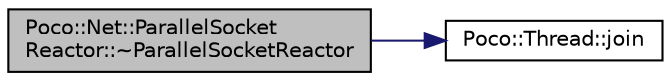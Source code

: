 digraph "Poco::Net::ParallelSocketReactor::~ParallelSocketReactor"
{
 // LATEX_PDF_SIZE
  edge [fontname="Helvetica",fontsize="10",labelfontname="Helvetica",labelfontsize="10"];
  node [fontname="Helvetica",fontsize="10",shape=record];
  rankdir="LR";
  Node1 [label="Poco::Net::ParallelSocket\lReactor::~ParallelSocketReactor",height=0.2,width=0.4,color="black", fillcolor="grey75", style="filled", fontcolor="black",tooltip=" "];
  Node1 -> Node2 [color="midnightblue",fontsize="10",style="solid",fontname="Helvetica"];
  Node2 [label="Poco::Thread::join",height=0.2,width=0.4,color="black", fillcolor="white", style="filled",URL="$classPoco_1_1Thread.html#add3db9ac5dca7796f431d60a52227cd8",tooltip=" "];
}
